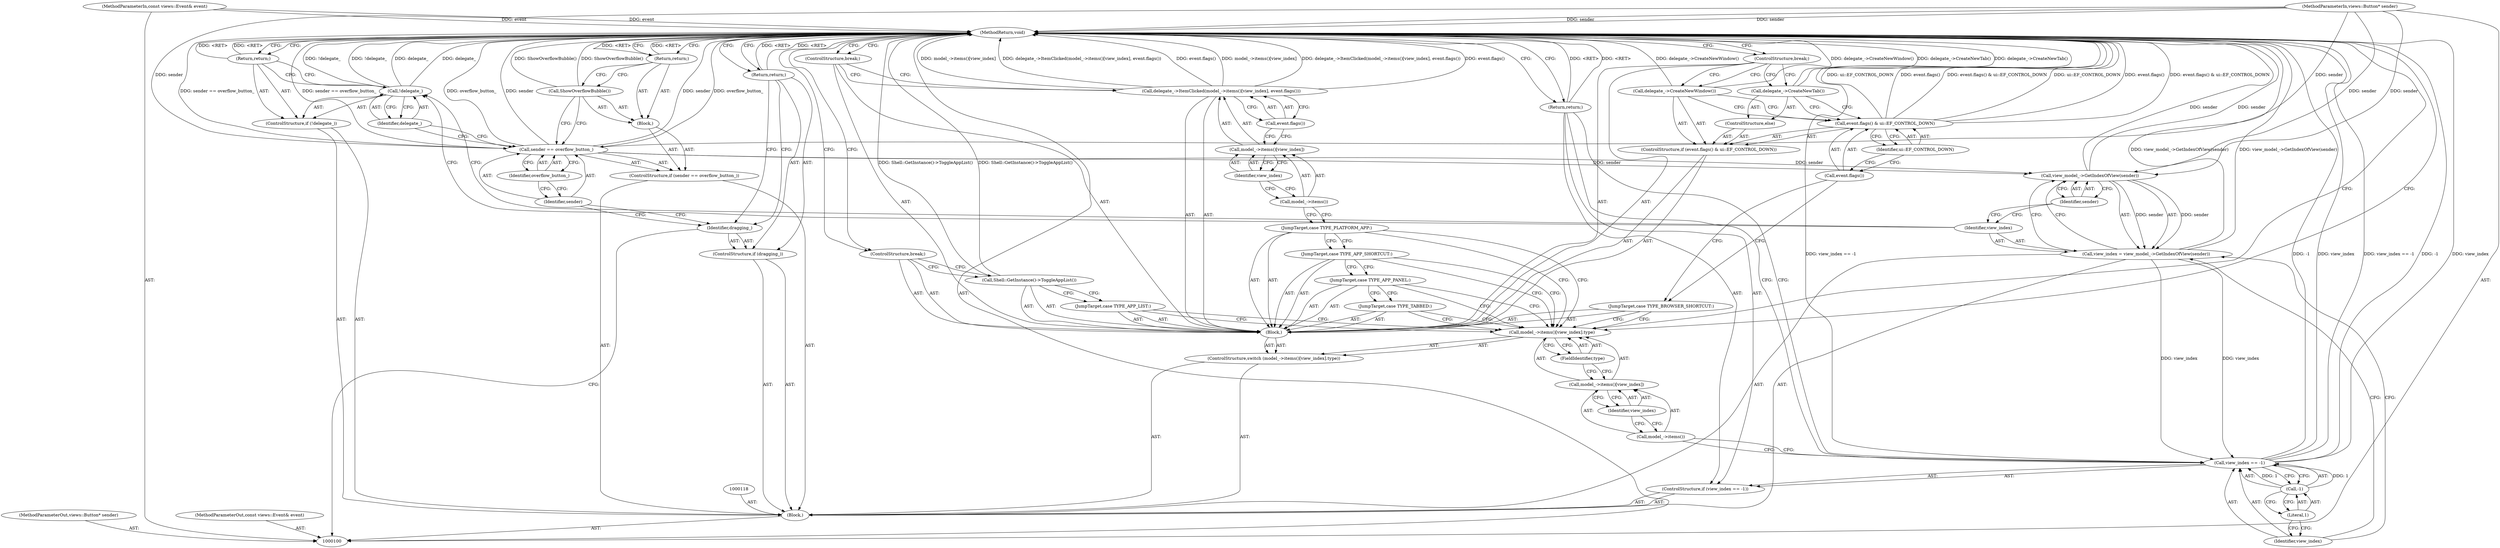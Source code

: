 digraph "0_Chrome_3475f5e448ddf5e48888f3d0563245cc46e3c98b" {
"1000158" [label="(MethodReturn,void)"];
"1000101" [label="(MethodParameterIn,views::Button* sender)"];
"1000225" [label="(MethodParameterOut,views::Button* sender)"];
"1000114" [label="(ControlStructure,if (!delegate_))"];
"1000115" [label="(Call,!delegate_)"];
"1000116" [label="(Identifier,delegate_)"];
"1000117" [label="(Return,return;)"];
"1000121" [label="(Call,view_model_->GetIndexOfView(sender))"];
"1000122" [label="(Identifier,sender)"];
"1000119" [label="(Call,view_index = view_model_->GetIndexOfView(sender))"];
"1000120" [label="(Identifier,view_index)"];
"1000123" [label="(ControlStructure,if (view_index == -1))"];
"1000126" [label="(Call,-1)"];
"1000127" [label="(Literal,1)"];
"1000124" [label="(Call,view_index == -1)"];
"1000125" [label="(Identifier,view_index)"];
"1000128" [label="(Return,return;)"];
"1000130" [label="(Call,model_->items()[view_index].type)"];
"1000131" [label="(Call,model_->items()[view_index])"];
"1000132" [label="(Call,model_->items())"];
"1000129" [label="(ControlStructure,switch (model_->items()[view_index].type))"];
"1000133" [label="(Identifier,view_index)"];
"1000134" [label="(FieldIdentifier,type)"];
"1000135" [label="(Block,)"];
"1000136" [label="(JumpTarget,case TYPE_TABBED:)"];
"1000137" [label="(JumpTarget,case TYPE_APP_PANEL:)"];
"1000102" [label="(MethodParameterIn,const views::Event& event)"];
"1000226" [label="(MethodParameterOut,const views::Event& event)"];
"1000103" [label="(Block,)"];
"1000138" [label="(JumpTarget,case TYPE_APP_SHORTCUT:)"];
"1000139" [label="(JumpTarget,case TYPE_PLATFORM_APP:)"];
"1000141" [label="(Call,model_->items()[view_index])"];
"1000142" [label="(Call,model_->items())"];
"1000143" [label="(Identifier,view_index)"];
"1000144" [label="(Call,event.flags())"];
"1000140" [label="(Call,delegate_->ItemClicked(model_->items()[view_index], event.flags()))"];
"1000145" [label="(ControlStructure,break;)"];
"1000146" [label="(JumpTarget,case TYPE_APP_LIST:)"];
"1000147" [label="(Call,Shell::GetInstance()->ToggleAppList())"];
"1000148" [label="(ControlStructure,break;)"];
"1000149" [label="(JumpTarget,case TYPE_BROWSER_SHORTCUT:)"];
"1000104" [label="(ControlStructure,if (dragging_))"];
"1000105" [label="(Identifier,dragging_)"];
"1000151" [label="(Call,event.flags() & ui::EF_CONTROL_DOWN)"];
"1000152" [label="(Call,event.flags())"];
"1000153" [label="(Identifier,ui::EF_CONTROL_DOWN)"];
"1000150" [label="(ControlStructure,if (event.flags() & ui::EF_CONTROL_DOWN))"];
"1000154" [label="(Call,delegate_->CreateNewWindow())"];
"1000155" [label="(ControlStructure,else)"];
"1000156" [label="(Call,delegate_->CreateNewTab())"];
"1000157" [label="(ControlStructure,break;)"];
"1000106" [label="(Return,return;)"];
"1000110" [label="(Identifier,overflow_button_)"];
"1000107" [label="(ControlStructure,if (sender == overflow_button_))"];
"1000111" [label="(Block,)"];
"1000108" [label="(Call,sender == overflow_button_)"];
"1000109" [label="(Identifier,sender)"];
"1000112" [label="(Call,ShowOverflowBubble())"];
"1000113" [label="(Return,return;)"];
"1000158" -> "1000100"  [label="AST: "];
"1000158" -> "1000106"  [label="CFG: "];
"1000158" -> "1000113"  [label="CFG: "];
"1000158" -> "1000117"  [label="CFG: "];
"1000158" -> "1000128"  [label="CFG: "];
"1000158" -> "1000130"  [label="CFG: "];
"1000158" -> "1000145"  [label="CFG: "];
"1000158" -> "1000148"  [label="CFG: "];
"1000158" -> "1000157"  [label="CFG: "];
"1000117" -> "1000158"  [label="DDG: <RET>"];
"1000124" -> "1000158"  [label="DDG: -1"];
"1000124" -> "1000158"  [label="DDG: view_index"];
"1000124" -> "1000158"  [label="DDG: view_index == -1"];
"1000108" -> "1000158"  [label="DDG: sender == overflow_button_"];
"1000108" -> "1000158"  [label="DDG: sender"];
"1000108" -> "1000158"  [label="DDG: overflow_button_"];
"1000151" -> "1000158"  [label="DDG: event.flags() & ui::EF_CONTROL_DOWN"];
"1000151" -> "1000158"  [label="DDG: ui::EF_CONTROL_DOWN"];
"1000151" -> "1000158"  [label="DDG: event.flags()"];
"1000140" -> "1000158"  [label="DDG: event.flags()"];
"1000140" -> "1000158"  [label="DDG: model_->items()[view_index]"];
"1000140" -> "1000158"  [label="DDG: delegate_->ItemClicked(model_->items()[view_index], event.flags())"];
"1000154" -> "1000158"  [label="DDG: delegate_->CreateNewWindow()"];
"1000121" -> "1000158"  [label="DDG: sender"];
"1000156" -> "1000158"  [label="DDG: delegate_->CreateNewTab()"];
"1000115" -> "1000158"  [label="DDG: !delegate_"];
"1000115" -> "1000158"  [label="DDG: delegate_"];
"1000119" -> "1000158"  [label="DDG: view_model_->GetIndexOfView(sender)"];
"1000102" -> "1000158"  [label="DDG: event"];
"1000112" -> "1000158"  [label="DDG: ShowOverflowBubble()"];
"1000101" -> "1000158"  [label="DDG: sender"];
"1000147" -> "1000158"  [label="DDG: Shell::GetInstance()->ToggleAppList()"];
"1000106" -> "1000158"  [label="DDG: <RET>"];
"1000128" -> "1000158"  [label="DDG: <RET>"];
"1000113" -> "1000158"  [label="DDG: <RET>"];
"1000101" -> "1000100"  [label="AST: "];
"1000101" -> "1000158"  [label="DDG: sender"];
"1000101" -> "1000108"  [label="DDG: sender"];
"1000101" -> "1000121"  [label="DDG: sender"];
"1000225" -> "1000100"  [label="AST: "];
"1000114" -> "1000103"  [label="AST: "];
"1000115" -> "1000114"  [label="AST: "];
"1000117" -> "1000114"  [label="AST: "];
"1000115" -> "1000114"  [label="AST: "];
"1000115" -> "1000116"  [label="CFG: "];
"1000116" -> "1000115"  [label="AST: "];
"1000117" -> "1000115"  [label="CFG: "];
"1000120" -> "1000115"  [label="CFG: "];
"1000115" -> "1000158"  [label="DDG: !delegate_"];
"1000115" -> "1000158"  [label="DDG: delegate_"];
"1000116" -> "1000115"  [label="AST: "];
"1000116" -> "1000108"  [label="CFG: "];
"1000115" -> "1000116"  [label="CFG: "];
"1000117" -> "1000114"  [label="AST: "];
"1000117" -> "1000115"  [label="CFG: "];
"1000158" -> "1000117"  [label="CFG: "];
"1000117" -> "1000158"  [label="DDG: <RET>"];
"1000121" -> "1000119"  [label="AST: "];
"1000121" -> "1000122"  [label="CFG: "];
"1000122" -> "1000121"  [label="AST: "];
"1000119" -> "1000121"  [label="CFG: "];
"1000121" -> "1000158"  [label="DDG: sender"];
"1000121" -> "1000119"  [label="DDG: sender"];
"1000108" -> "1000121"  [label="DDG: sender"];
"1000101" -> "1000121"  [label="DDG: sender"];
"1000122" -> "1000121"  [label="AST: "];
"1000122" -> "1000120"  [label="CFG: "];
"1000121" -> "1000122"  [label="CFG: "];
"1000119" -> "1000103"  [label="AST: "];
"1000119" -> "1000121"  [label="CFG: "];
"1000120" -> "1000119"  [label="AST: "];
"1000121" -> "1000119"  [label="AST: "];
"1000125" -> "1000119"  [label="CFG: "];
"1000119" -> "1000158"  [label="DDG: view_model_->GetIndexOfView(sender)"];
"1000121" -> "1000119"  [label="DDG: sender"];
"1000119" -> "1000124"  [label="DDG: view_index"];
"1000120" -> "1000119"  [label="AST: "];
"1000120" -> "1000115"  [label="CFG: "];
"1000122" -> "1000120"  [label="CFG: "];
"1000123" -> "1000103"  [label="AST: "];
"1000124" -> "1000123"  [label="AST: "];
"1000128" -> "1000123"  [label="AST: "];
"1000126" -> "1000124"  [label="AST: "];
"1000126" -> "1000127"  [label="CFG: "];
"1000127" -> "1000126"  [label="AST: "];
"1000124" -> "1000126"  [label="CFG: "];
"1000126" -> "1000124"  [label="DDG: 1"];
"1000127" -> "1000126"  [label="AST: "];
"1000127" -> "1000125"  [label="CFG: "];
"1000126" -> "1000127"  [label="CFG: "];
"1000124" -> "1000123"  [label="AST: "];
"1000124" -> "1000126"  [label="CFG: "];
"1000125" -> "1000124"  [label="AST: "];
"1000126" -> "1000124"  [label="AST: "];
"1000128" -> "1000124"  [label="CFG: "];
"1000132" -> "1000124"  [label="CFG: "];
"1000124" -> "1000158"  [label="DDG: -1"];
"1000124" -> "1000158"  [label="DDG: view_index"];
"1000124" -> "1000158"  [label="DDG: view_index == -1"];
"1000119" -> "1000124"  [label="DDG: view_index"];
"1000126" -> "1000124"  [label="DDG: 1"];
"1000125" -> "1000124"  [label="AST: "];
"1000125" -> "1000119"  [label="CFG: "];
"1000127" -> "1000125"  [label="CFG: "];
"1000128" -> "1000123"  [label="AST: "];
"1000128" -> "1000124"  [label="CFG: "];
"1000158" -> "1000128"  [label="CFG: "];
"1000128" -> "1000158"  [label="DDG: <RET>"];
"1000130" -> "1000129"  [label="AST: "];
"1000130" -> "1000134"  [label="CFG: "];
"1000131" -> "1000130"  [label="AST: "];
"1000134" -> "1000130"  [label="AST: "];
"1000136" -> "1000130"  [label="CFG: "];
"1000137" -> "1000130"  [label="CFG: "];
"1000138" -> "1000130"  [label="CFG: "];
"1000139" -> "1000130"  [label="CFG: "];
"1000146" -> "1000130"  [label="CFG: "];
"1000149" -> "1000130"  [label="CFG: "];
"1000158" -> "1000130"  [label="CFG: "];
"1000131" -> "1000130"  [label="AST: "];
"1000131" -> "1000133"  [label="CFG: "];
"1000132" -> "1000131"  [label="AST: "];
"1000133" -> "1000131"  [label="AST: "];
"1000134" -> "1000131"  [label="CFG: "];
"1000132" -> "1000131"  [label="AST: "];
"1000132" -> "1000124"  [label="CFG: "];
"1000133" -> "1000132"  [label="CFG: "];
"1000129" -> "1000103"  [label="AST: "];
"1000130" -> "1000129"  [label="AST: "];
"1000135" -> "1000129"  [label="AST: "];
"1000133" -> "1000131"  [label="AST: "];
"1000133" -> "1000132"  [label="CFG: "];
"1000131" -> "1000133"  [label="CFG: "];
"1000134" -> "1000130"  [label="AST: "];
"1000134" -> "1000131"  [label="CFG: "];
"1000130" -> "1000134"  [label="CFG: "];
"1000135" -> "1000129"  [label="AST: "];
"1000136" -> "1000135"  [label="AST: "];
"1000137" -> "1000135"  [label="AST: "];
"1000138" -> "1000135"  [label="AST: "];
"1000139" -> "1000135"  [label="AST: "];
"1000140" -> "1000135"  [label="AST: "];
"1000145" -> "1000135"  [label="AST: "];
"1000146" -> "1000135"  [label="AST: "];
"1000147" -> "1000135"  [label="AST: "];
"1000148" -> "1000135"  [label="AST: "];
"1000149" -> "1000135"  [label="AST: "];
"1000150" -> "1000135"  [label="AST: "];
"1000157" -> "1000135"  [label="AST: "];
"1000136" -> "1000135"  [label="AST: "];
"1000136" -> "1000130"  [label="CFG: "];
"1000137" -> "1000136"  [label="CFG: "];
"1000137" -> "1000135"  [label="AST: "];
"1000137" -> "1000130"  [label="CFG: "];
"1000137" -> "1000136"  [label="CFG: "];
"1000138" -> "1000137"  [label="CFG: "];
"1000102" -> "1000100"  [label="AST: "];
"1000102" -> "1000158"  [label="DDG: event"];
"1000226" -> "1000100"  [label="AST: "];
"1000103" -> "1000100"  [label="AST: "];
"1000104" -> "1000103"  [label="AST: "];
"1000107" -> "1000103"  [label="AST: "];
"1000114" -> "1000103"  [label="AST: "];
"1000118" -> "1000103"  [label="AST: "];
"1000119" -> "1000103"  [label="AST: "];
"1000123" -> "1000103"  [label="AST: "];
"1000129" -> "1000103"  [label="AST: "];
"1000138" -> "1000135"  [label="AST: "];
"1000138" -> "1000130"  [label="CFG: "];
"1000138" -> "1000137"  [label="CFG: "];
"1000139" -> "1000138"  [label="CFG: "];
"1000139" -> "1000135"  [label="AST: "];
"1000139" -> "1000130"  [label="CFG: "];
"1000139" -> "1000138"  [label="CFG: "];
"1000142" -> "1000139"  [label="CFG: "];
"1000141" -> "1000140"  [label="AST: "];
"1000141" -> "1000143"  [label="CFG: "];
"1000142" -> "1000141"  [label="AST: "];
"1000143" -> "1000141"  [label="AST: "];
"1000144" -> "1000141"  [label="CFG: "];
"1000142" -> "1000141"  [label="AST: "];
"1000142" -> "1000139"  [label="CFG: "];
"1000143" -> "1000142"  [label="CFG: "];
"1000143" -> "1000141"  [label="AST: "];
"1000143" -> "1000142"  [label="CFG: "];
"1000141" -> "1000143"  [label="CFG: "];
"1000144" -> "1000140"  [label="AST: "];
"1000144" -> "1000141"  [label="CFG: "];
"1000140" -> "1000144"  [label="CFG: "];
"1000140" -> "1000135"  [label="AST: "];
"1000140" -> "1000144"  [label="CFG: "];
"1000141" -> "1000140"  [label="AST: "];
"1000144" -> "1000140"  [label="AST: "];
"1000145" -> "1000140"  [label="CFG: "];
"1000140" -> "1000158"  [label="DDG: event.flags()"];
"1000140" -> "1000158"  [label="DDG: model_->items()[view_index]"];
"1000140" -> "1000158"  [label="DDG: delegate_->ItemClicked(model_->items()[view_index], event.flags())"];
"1000145" -> "1000135"  [label="AST: "];
"1000145" -> "1000140"  [label="CFG: "];
"1000158" -> "1000145"  [label="CFG: "];
"1000146" -> "1000135"  [label="AST: "];
"1000146" -> "1000130"  [label="CFG: "];
"1000147" -> "1000146"  [label="CFG: "];
"1000147" -> "1000135"  [label="AST: "];
"1000147" -> "1000146"  [label="CFG: "];
"1000148" -> "1000147"  [label="CFG: "];
"1000147" -> "1000158"  [label="DDG: Shell::GetInstance()->ToggleAppList()"];
"1000148" -> "1000135"  [label="AST: "];
"1000148" -> "1000147"  [label="CFG: "];
"1000158" -> "1000148"  [label="CFG: "];
"1000149" -> "1000135"  [label="AST: "];
"1000149" -> "1000130"  [label="CFG: "];
"1000152" -> "1000149"  [label="CFG: "];
"1000104" -> "1000103"  [label="AST: "];
"1000105" -> "1000104"  [label="AST: "];
"1000106" -> "1000104"  [label="AST: "];
"1000105" -> "1000104"  [label="AST: "];
"1000105" -> "1000100"  [label="CFG: "];
"1000106" -> "1000105"  [label="CFG: "];
"1000109" -> "1000105"  [label="CFG: "];
"1000151" -> "1000150"  [label="AST: "];
"1000151" -> "1000153"  [label="CFG: "];
"1000152" -> "1000151"  [label="AST: "];
"1000153" -> "1000151"  [label="AST: "];
"1000154" -> "1000151"  [label="CFG: "];
"1000156" -> "1000151"  [label="CFG: "];
"1000151" -> "1000158"  [label="DDG: event.flags() & ui::EF_CONTROL_DOWN"];
"1000151" -> "1000158"  [label="DDG: ui::EF_CONTROL_DOWN"];
"1000151" -> "1000158"  [label="DDG: event.flags()"];
"1000152" -> "1000151"  [label="AST: "];
"1000152" -> "1000149"  [label="CFG: "];
"1000153" -> "1000152"  [label="CFG: "];
"1000153" -> "1000151"  [label="AST: "];
"1000153" -> "1000152"  [label="CFG: "];
"1000151" -> "1000153"  [label="CFG: "];
"1000150" -> "1000135"  [label="AST: "];
"1000151" -> "1000150"  [label="AST: "];
"1000154" -> "1000150"  [label="AST: "];
"1000155" -> "1000150"  [label="AST: "];
"1000154" -> "1000150"  [label="AST: "];
"1000154" -> "1000151"  [label="CFG: "];
"1000157" -> "1000154"  [label="CFG: "];
"1000154" -> "1000158"  [label="DDG: delegate_->CreateNewWindow()"];
"1000155" -> "1000150"  [label="AST: "];
"1000156" -> "1000155"  [label="AST: "];
"1000156" -> "1000155"  [label="AST: "];
"1000156" -> "1000151"  [label="CFG: "];
"1000157" -> "1000156"  [label="CFG: "];
"1000156" -> "1000158"  [label="DDG: delegate_->CreateNewTab()"];
"1000157" -> "1000135"  [label="AST: "];
"1000157" -> "1000154"  [label="CFG: "];
"1000157" -> "1000156"  [label="CFG: "];
"1000158" -> "1000157"  [label="CFG: "];
"1000106" -> "1000104"  [label="AST: "];
"1000106" -> "1000105"  [label="CFG: "];
"1000158" -> "1000106"  [label="CFG: "];
"1000106" -> "1000158"  [label="DDG: <RET>"];
"1000110" -> "1000108"  [label="AST: "];
"1000110" -> "1000109"  [label="CFG: "];
"1000108" -> "1000110"  [label="CFG: "];
"1000107" -> "1000103"  [label="AST: "];
"1000108" -> "1000107"  [label="AST: "];
"1000111" -> "1000107"  [label="AST: "];
"1000111" -> "1000107"  [label="AST: "];
"1000112" -> "1000111"  [label="AST: "];
"1000113" -> "1000111"  [label="AST: "];
"1000108" -> "1000107"  [label="AST: "];
"1000108" -> "1000110"  [label="CFG: "];
"1000109" -> "1000108"  [label="AST: "];
"1000110" -> "1000108"  [label="AST: "];
"1000112" -> "1000108"  [label="CFG: "];
"1000116" -> "1000108"  [label="CFG: "];
"1000108" -> "1000158"  [label="DDG: sender == overflow_button_"];
"1000108" -> "1000158"  [label="DDG: sender"];
"1000108" -> "1000158"  [label="DDG: overflow_button_"];
"1000101" -> "1000108"  [label="DDG: sender"];
"1000108" -> "1000121"  [label="DDG: sender"];
"1000109" -> "1000108"  [label="AST: "];
"1000109" -> "1000105"  [label="CFG: "];
"1000110" -> "1000109"  [label="CFG: "];
"1000112" -> "1000111"  [label="AST: "];
"1000112" -> "1000108"  [label="CFG: "];
"1000113" -> "1000112"  [label="CFG: "];
"1000112" -> "1000158"  [label="DDG: ShowOverflowBubble()"];
"1000113" -> "1000111"  [label="AST: "];
"1000113" -> "1000112"  [label="CFG: "];
"1000158" -> "1000113"  [label="CFG: "];
"1000113" -> "1000158"  [label="DDG: <RET>"];
}
